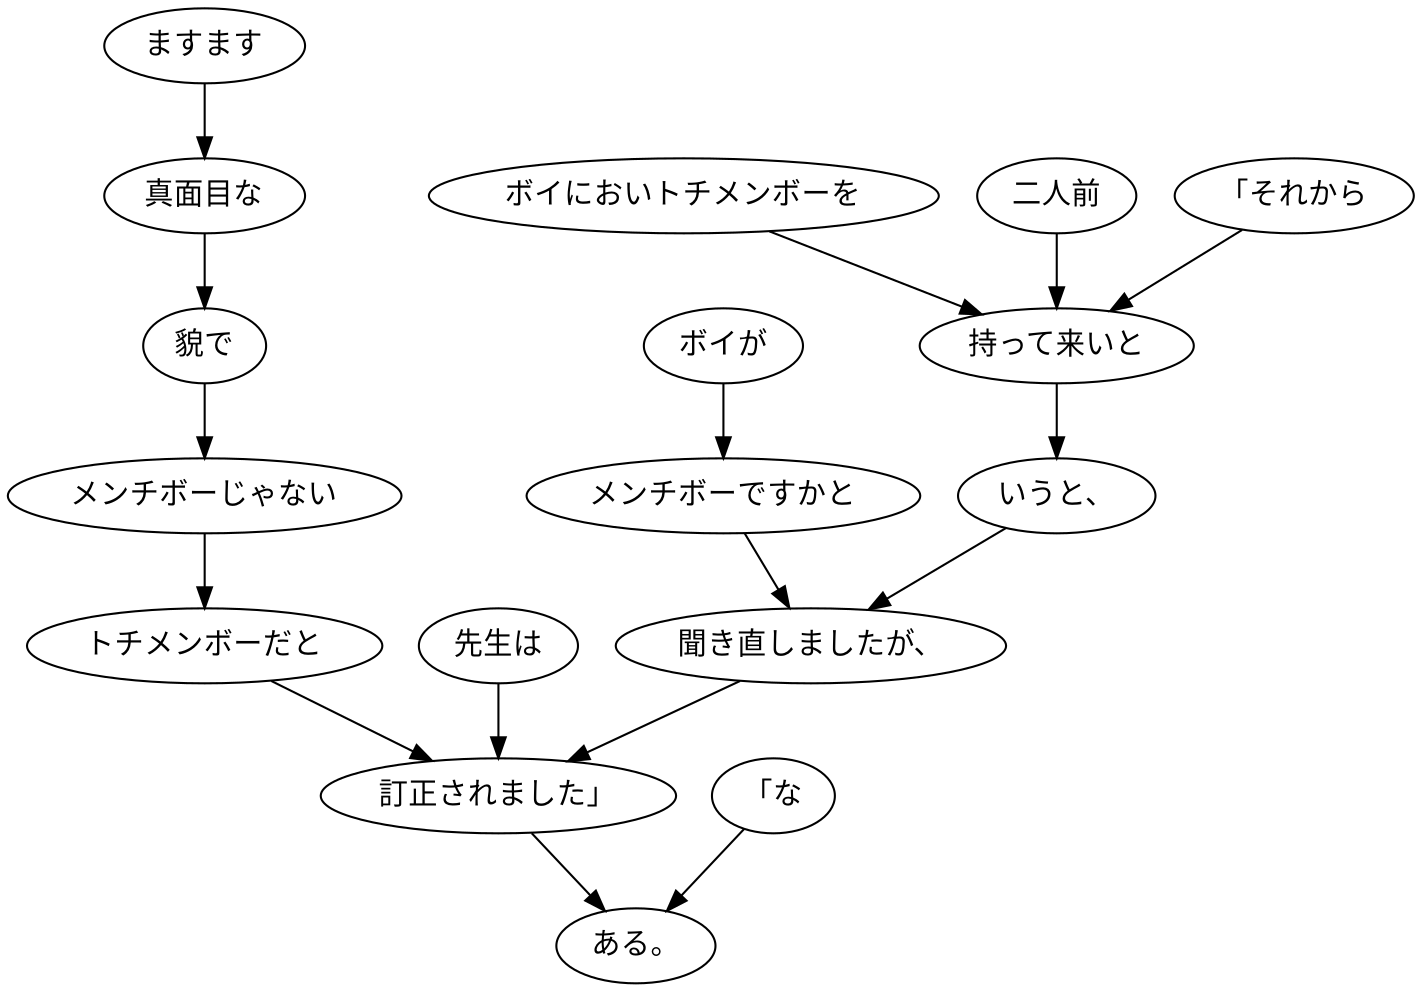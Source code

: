 digraph graph784 {
	node0 [label="「それから"];
	node1 [label="ボイにおいトチメンボーを"];
	node2 [label="二人前"];
	node3 [label="持って来いと"];
	node4 [label="いうと、"];
	node5 [label="ボイが"];
	node6 [label="メンチボーですかと"];
	node7 [label="聞き直しましたが、"];
	node8 [label="先生は"];
	node9 [label="ますます"];
	node10 [label="真面目な"];
	node11 [label="貌で"];
	node12 [label="メンチボーじゃない"];
	node13 [label="トチメンボーだと"];
	node14 [label="訂正されました」"];
	node15 [label="「な"];
	node16 [label="ある。"];
	node0 -> node3;
	node1 -> node3;
	node2 -> node3;
	node3 -> node4;
	node4 -> node7;
	node5 -> node6;
	node6 -> node7;
	node7 -> node14;
	node8 -> node14;
	node9 -> node10;
	node10 -> node11;
	node11 -> node12;
	node12 -> node13;
	node13 -> node14;
	node14 -> node16;
	node15 -> node16;
}

